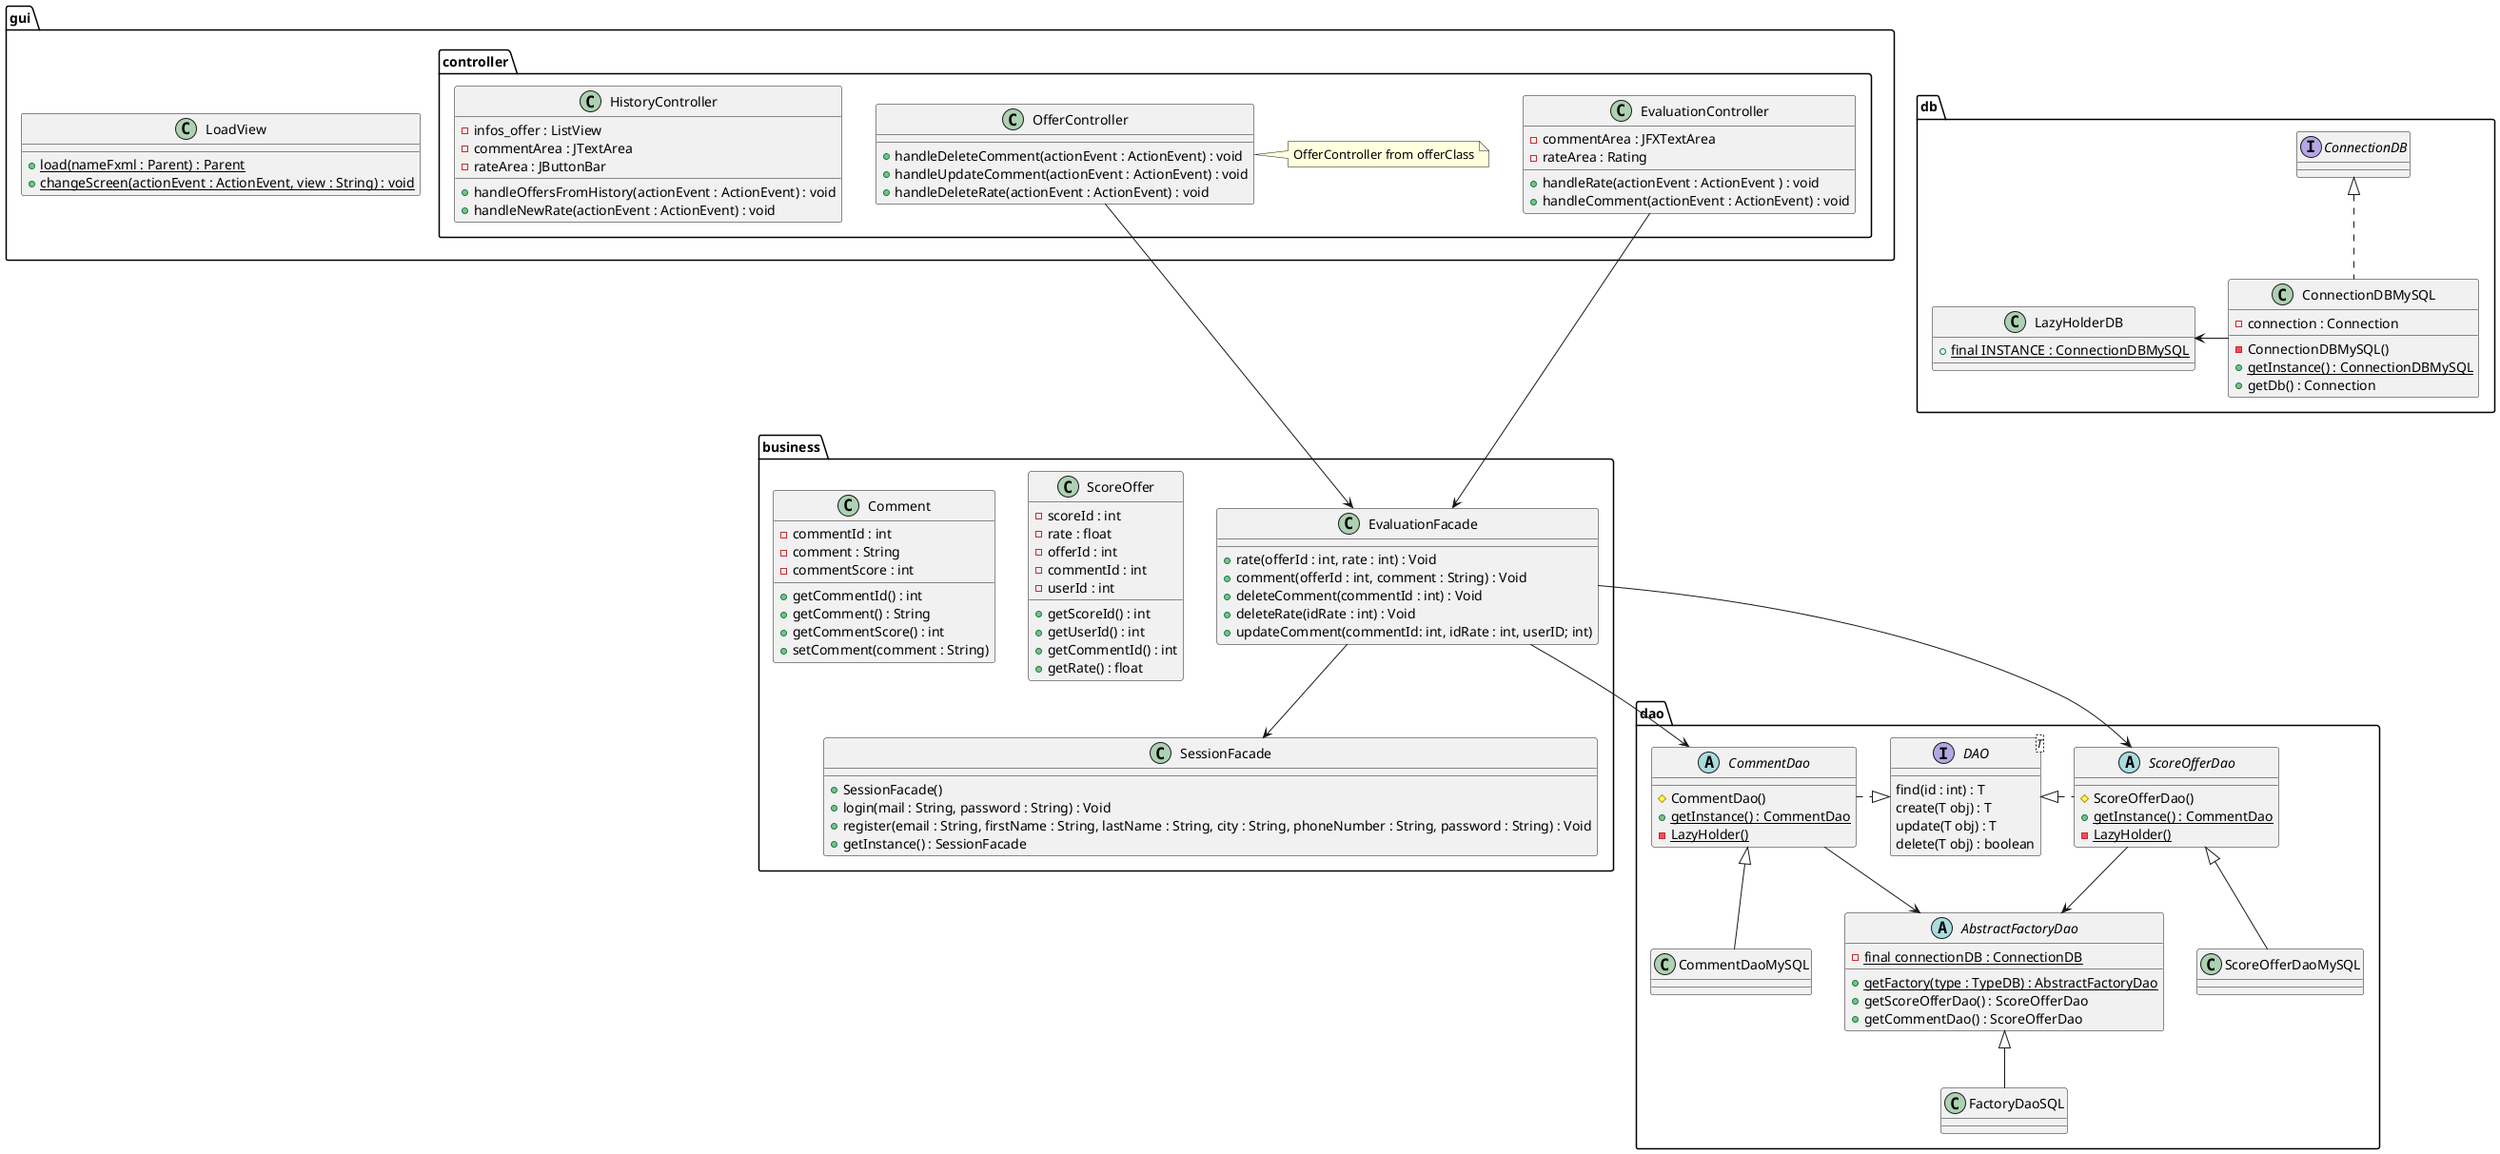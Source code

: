 @startuml

package dao {


    abstract ScoreOfferDao{
         # ScoreOfferDao()
         + {static} getInstance() : CommentDao
         - {static} LazyHolder()
    }
    class ScoreOfferDaoMySQL
        abstract CommentDao{
         # CommentDao()
         + {static} getInstance() : CommentDao
         - {static} LazyHolder()
    }
    class CommentDaoMySQL

    AbstractFactoryDao <|-- FactoryDaoSQL
    ScoreOfferDao <|-- ScoreOfferDaoMySQL
    CommentDao <|-- CommentDaoMySQL

    interface DAO<T>{
        find(id : int) : T
        create(T obj) : T
        update(T obj) : T
        delete(T obj) : boolean
    }

    abstract AbstractFactoryDao{
        - {static} final connectionDB : ConnectionDB
        + {static} getFactory(type : TypeDB) : AbstractFactoryDao
        + getScoreOfferDao() : ScoreOfferDao
        + getCommentDao() : ScoreOfferDao
    }

    class FactoryDaoSQL{
    }

    DAO <|..Right ScoreOfferDao
    DAO <|..left CommentDao
}
package db{
    class ConnectionDBMySQL{
        - connection : Connection
        - ConnectionDBMySQL()
        + {static} getInstance() : ConnectionDBMySQL
        + getDb() : Connection
    }

    class LazyHolderDB{
        + {static} final INSTANCE : ConnectionDBMySQL
    }
    interface ConnectionDB
    ConnectionDBMySQL -Left-> LazyHolderDB
    ConnectionDBMySQL .up.|> ConnectionDB

}
package business{
    class SessionFacade{
        + SessionFacade()
        + login(mail : String, password : String) : Void
        + register(email : String, firstName : String, lastName : String, city : String, phoneNumber : String, password : String) : Void
        + getInstance() : SessionFacade
    }

    class EvaluationFacade{
        + rate(offerId : int, rate : int) : Void
        + comment(offerId : int, comment : String) : Void
        + deleteComment(commentId : int) : Void
        + deleteRate(idRate : int) : Void
        + updateComment(commentId: int, idRate : int, userID; int)
    }
    class ScoreOffer{
        - scoreId : int
        - rate : float
        - offerId : int
        - commentId : int
        - userId : int
        + getScoreId() : int
        + getUserId() : int
        + getCommentId() : int
        + getRate() : float
    }

    class Comment{
    - commentId : int
    - comment : String
    - commentScore : int
    + getCommentId() : int
    + getComment() : String
    + getCommentScore() : int
    + setComment(comment : String)
    }
}

package gui{

    class LoadView{
        + {static} load(nameFxml : Parent) : Parent
        + {static} changeScreen(actionEvent : ActionEvent, view : String) : void
    }

    package controller{

        class EvaluationController{
            - commentArea : JFXTextArea
            - rateArea : Rating

            + handleRate(actionEvent : ActionEvent ) : void
            + handleComment(actionEvent : ActionEvent) : void

        }
        class HistoryController{
            - infos_offer : ListView
            - commentArea : JTextArea
            - rateArea : JButtonBar
            + handleOffersFromHistory(actionEvent : ActionEvent) : void
            + handleNewRate(actionEvent : ActionEvent) : void

        }
        class OfferController{
            + handleDeleteComment(actionEvent : ActionEvent) : void
            + handleUpdateComment(actionEvent : ActionEvent) : void
            + handleDeleteRate(actionEvent : ActionEvent) : void

        }
        note right : OfferController from offerClass

    }
}

EvaluationFacade <--Up- EvaluationController
EvaluationFacade <--Up- OfferController
EvaluationFacade --> SessionFacade
EvaluationFacade --> CommentDao
EvaluationFacade --> ScoreOfferDao
CommentDao --> AbstractFactoryDao
ScoreOfferDao --> AbstractFactoryDao



@enduml